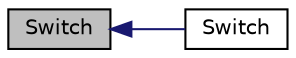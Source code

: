 digraph "Switch"
{
  bgcolor="transparent";
  edge [fontname="Helvetica",fontsize="10",labelfontname="Helvetica",labelfontsize="10"];
  node [fontname="Helvetica",fontsize="10",shape=record];
  rankdir="LR";
  Node1 [label="Switch",height=0.2,width=0.4,color="black", fillcolor="grey75", style="filled", fontcolor="black"];
  Node1 -> Node2 [dir="back",color="midnightblue",fontsize="10",style="solid",fontname="Helvetica"];
  Node2 [label="Switch",height=0.2,width=0.4,color="black",URL="$a02523.html#ae6eab8472522a842f0e9c256a98c045d",tooltip="Construct from integer values (treats integer as bool value) "];
}
